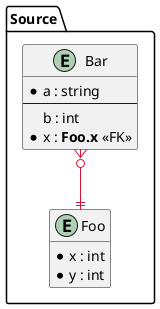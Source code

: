 @startuml
skinparam component {
  BackgroundColor FloralWhite
  BorderColor Black
  ArrowColor Crimson
}
skinparam stereotypeCBackgroundColor Orchid
hide methods

entity Source.Bar {
  * a : string
  --
  b : int
  * x : **Foo.x** <<FK>>
}

entity Source.Foo {
  * x : int
  * y : int
}

Source.Bar             }o--|| Source.Foo

@enduml
